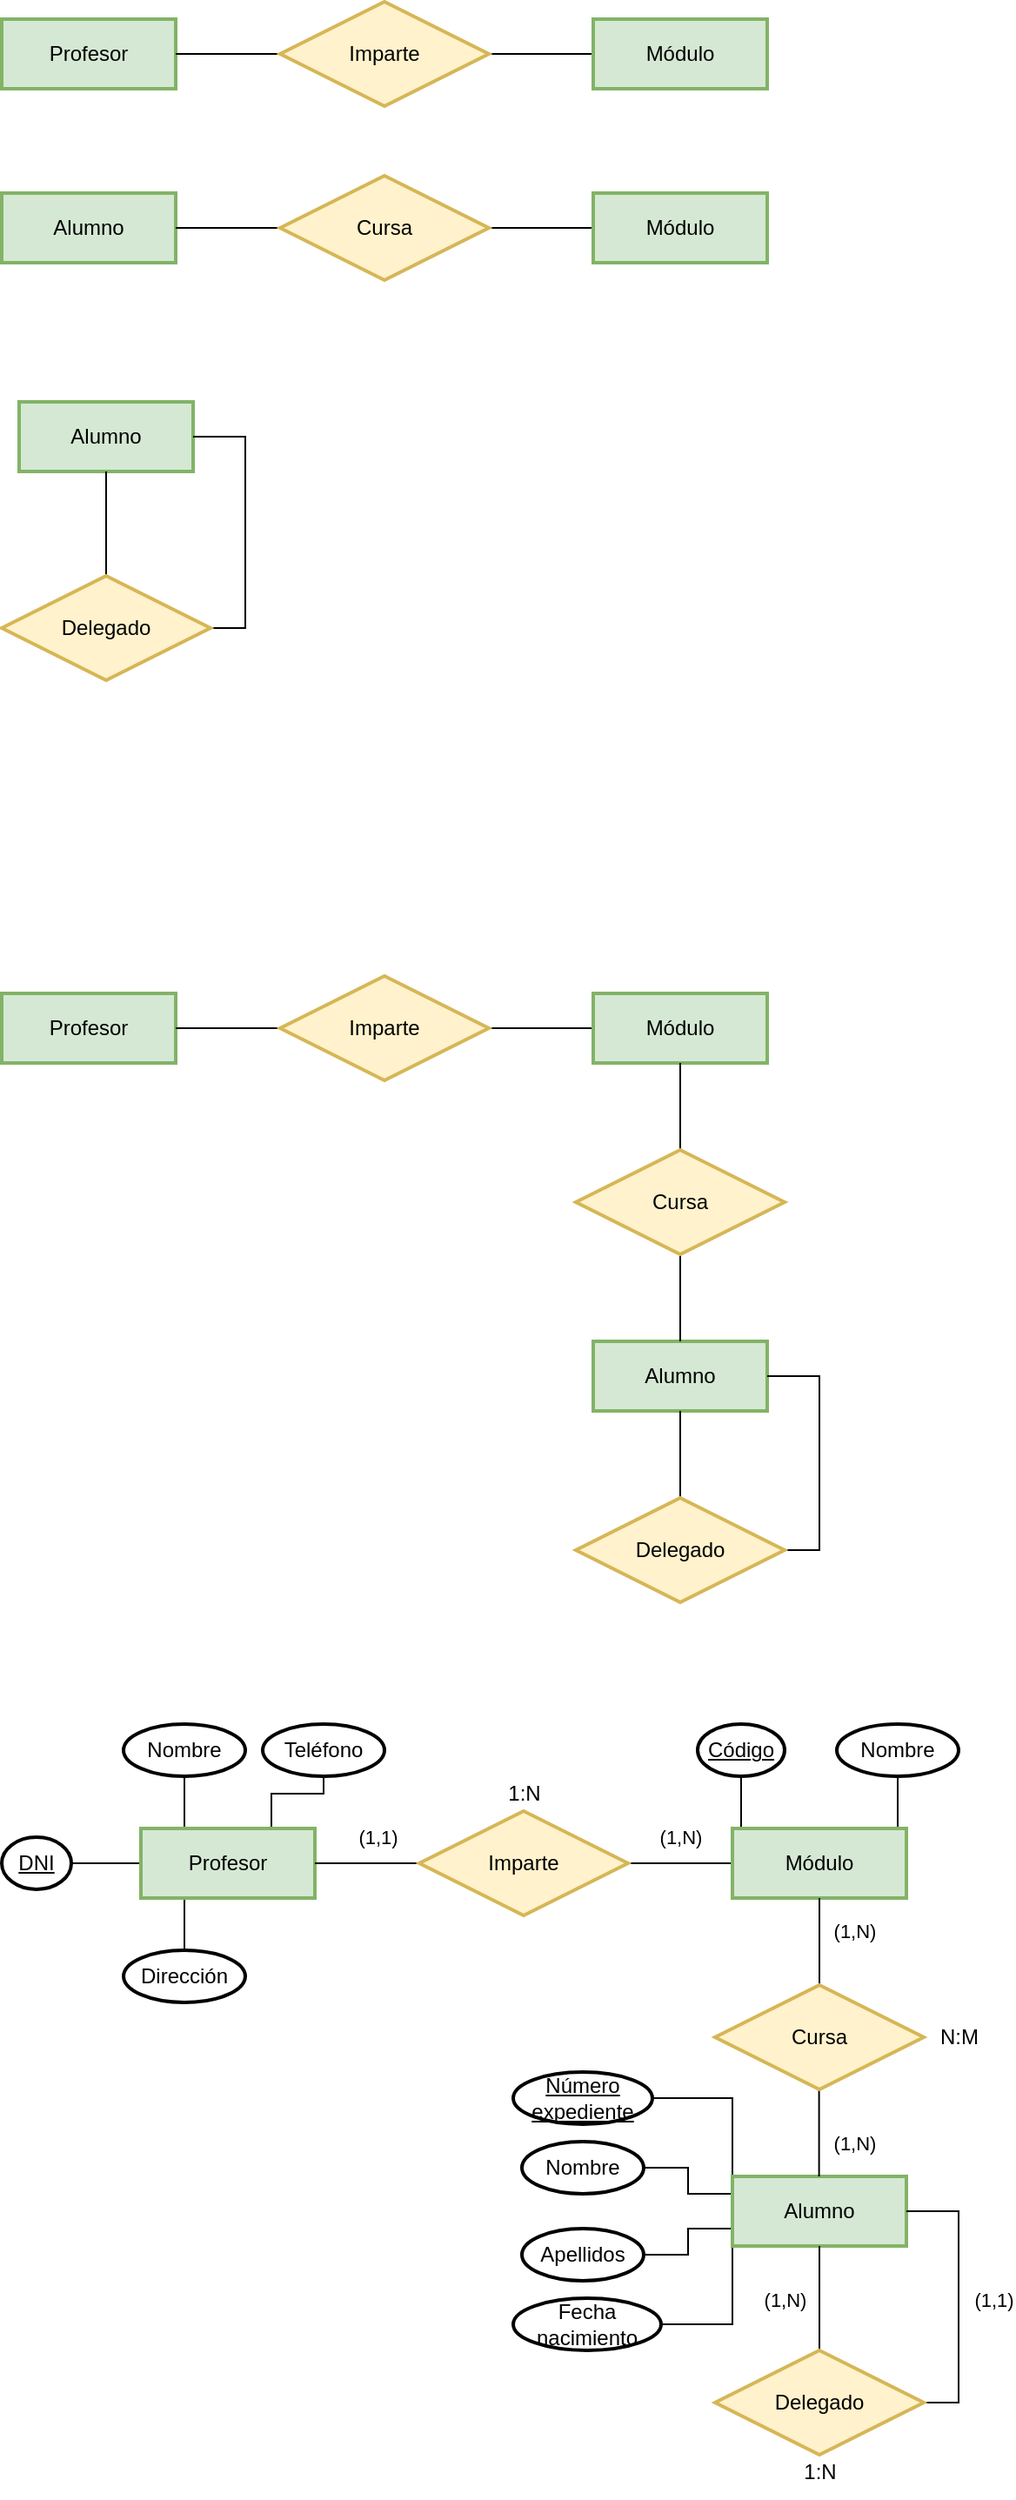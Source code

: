 <mxfile version="20.5.1" type="github">
  <diagram id="tM0-dyMrONOrK7J7YOER" name="Página-1">
    <mxGraphModel dx="2062" dy="1112" grid="1" gridSize="10" guides="1" tooltips="1" connect="1" arrows="1" fold="1" page="1" pageScale="1" pageWidth="827" pageHeight="1169" math="0" shadow="0">
      <root>
        <mxCell id="0" />
        <mxCell id="1" parent="0" />
        <mxCell id="P8O05z3z2lzqnPklBbj9-1" value="Profesor" style="whiteSpace=wrap;html=1;align=center;strokeWidth=2;fillColor=#d5e8d4;strokeColor=#82b366;" vertex="1" parent="1">
          <mxGeometry x="40" y="40" width="100" height="40" as="geometry" />
        </mxCell>
        <mxCell id="P8O05z3z2lzqnPklBbj9-4" style="edgeStyle=orthogonalEdgeStyle;rounded=0;orthogonalLoop=1;jettySize=auto;html=1;exitX=0;exitY=0.5;exitDx=0;exitDy=0;entryX=1;entryY=0.5;entryDx=0;entryDy=0;endArrow=none;endFill=0;" edge="1" parent="1" source="P8O05z3z2lzqnPklBbj9-2" target="P8O05z3z2lzqnPklBbj9-1">
          <mxGeometry relative="1" as="geometry" />
        </mxCell>
        <mxCell id="P8O05z3z2lzqnPklBbj9-5" style="edgeStyle=orthogonalEdgeStyle;rounded=0;orthogonalLoop=1;jettySize=auto;html=1;exitX=1;exitY=0.5;exitDx=0;exitDy=0;entryX=0;entryY=0.5;entryDx=0;entryDy=0;endArrow=none;endFill=0;" edge="1" parent="1" source="P8O05z3z2lzqnPklBbj9-2" target="P8O05z3z2lzqnPklBbj9-3">
          <mxGeometry relative="1" as="geometry" />
        </mxCell>
        <mxCell id="P8O05z3z2lzqnPklBbj9-2" value="Imparte" style="shape=rhombus;perimeter=rhombusPerimeter;whiteSpace=wrap;html=1;align=center;strokeWidth=2;fillColor=#fff2cc;strokeColor=#d6b656;" vertex="1" parent="1">
          <mxGeometry x="200" y="30" width="120" height="60" as="geometry" />
        </mxCell>
        <mxCell id="P8O05z3z2lzqnPklBbj9-3" value="Módulo" style="whiteSpace=wrap;html=1;align=center;strokeWidth=2;fillColor=#d5e8d4;strokeColor=#82b366;" vertex="1" parent="1">
          <mxGeometry x="380" y="40" width="100" height="40" as="geometry" />
        </mxCell>
        <mxCell id="P8O05z3z2lzqnPklBbj9-6" value="Alumno" style="whiteSpace=wrap;html=1;align=center;strokeWidth=2;fillColor=#d5e8d4;strokeColor=#82b366;" vertex="1" parent="1">
          <mxGeometry x="40" y="140" width="100" height="40" as="geometry" />
        </mxCell>
        <mxCell id="P8O05z3z2lzqnPklBbj9-7" style="edgeStyle=orthogonalEdgeStyle;rounded=0;orthogonalLoop=1;jettySize=auto;html=1;exitX=0;exitY=0.5;exitDx=0;exitDy=0;entryX=1;entryY=0.5;entryDx=0;entryDy=0;endArrow=none;endFill=0;" edge="1" parent="1" source="P8O05z3z2lzqnPklBbj9-9" target="P8O05z3z2lzqnPklBbj9-6">
          <mxGeometry relative="1" as="geometry" />
        </mxCell>
        <mxCell id="P8O05z3z2lzqnPklBbj9-8" style="edgeStyle=orthogonalEdgeStyle;rounded=0;orthogonalLoop=1;jettySize=auto;html=1;exitX=1;exitY=0.5;exitDx=0;exitDy=0;entryX=0;entryY=0.5;entryDx=0;entryDy=0;endArrow=none;endFill=0;" edge="1" parent="1" source="P8O05z3z2lzqnPklBbj9-9" target="P8O05z3z2lzqnPklBbj9-10">
          <mxGeometry relative="1" as="geometry" />
        </mxCell>
        <mxCell id="P8O05z3z2lzqnPklBbj9-9" value="Cursa" style="shape=rhombus;perimeter=rhombusPerimeter;whiteSpace=wrap;html=1;align=center;strokeWidth=2;fillColor=#fff2cc;strokeColor=#d6b656;" vertex="1" parent="1">
          <mxGeometry x="200" y="130" width="120" height="60" as="geometry" />
        </mxCell>
        <mxCell id="P8O05z3z2lzqnPklBbj9-10" value="Módulo" style="whiteSpace=wrap;html=1;align=center;strokeWidth=2;fillColor=#d5e8d4;strokeColor=#82b366;" vertex="1" parent="1">
          <mxGeometry x="380" y="140" width="100" height="40" as="geometry" />
        </mxCell>
        <mxCell id="P8O05z3z2lzqnPklBbj9-11" value="Alumno" style="whiteSpace=wrap;html=1;align=center;strokeWidth=2;fillColor=#d5e8d4;strokeColor=#82b366;" vertex="1" parent="1">
          <mxGeometry x="50" y="260" width="100" height="40" as="geometry" />
        </mxCell>
        <mxCell id="P8O05z3z2lzqnPklBbj9-13" style="edgeStyle=orthogonalEdgeStyle;rounded=0;orthogonalLoop=1;jettySize=auto;html=1;exitX=0.5;exitY=0;exitDx=0;exitDy=0;entryX=0.5;entryY=1;entryDx=0;entryDy=0;endArrow=none;endFill=0;" edge="1" parent="1" source="P8O05z3z2lzqnPklBbj9-12" target="P8O05z3z2lzqnPklBbj9-11">
          <mxGeometry relative="1" as="geometry" />
        </mxCell>
        <mxCell id="P8O05z3z2lzqnPklBbj9-14" style="edgeStyle=orthogonalEdgeStyle;rounded=0;orthogonalLoop=1;jettySize=auto;html=1;exitX=1;exitY=0.5;exitDx=0;exitDy=0;entryX=1;entryY=0.5;entryDx=0;entryDy=0;endArrow=none;endFill=0;" edge="1" parent="1" source="P8O05z3z2lzqnPklBbj9-12" target="P8O05z3z2lzqnPklBbj9-11">
          <mxGeometry relative="1" as="geometry" />
        </mxCell>
        <mxCell id="P8O05z3z2lzqnPklBbj9-12" value="Delegado" style="shape=rhombus;perimeter=rhombusPerimeter;whiteSpace=wrap;html=1;align=center;strokeWidth=2;fillColor=#fff2cc;strokeColor=#d6b656;" vertex="1" parent="1">
          <mxGeometry x="40" y="360" width="120" height="60" as="geometry" />
        </mxCell>
        <mxCell id="P8O05z3z2lzqnPklBbj9-15" value="Profesor" style="whiteSpace=wrap;html=1;align=center;strokeWidth=2;fillColor=#d5e8d4;strokeColor=#82b366;" vertex="1" parent="1">
          <mxGeometry x="40" y="600" width="100" height="40" as="geometry" />
        </mxCell>
        <mxCell id="P8O05z3z2lzqnPklBbj9-16" style="edgeStyle=orthogonalEdgeStyle;rounded=0;orthogonalLoop=1;jettySize=auto;html=1;exitX=0;exitY=0.5;exitDx=0;exitDy=0;entryX=1;entryY=0.5;entryDx=0;entryDy=0;endArrow=none;endFill=0;" edge="1" parent="1" source="P8O05z3z2lzqnPklBbj9-18" target="P8O05z3z2lzqnPklBbj9-15">
          <mxGeometry relative="1" as="geometry" />
        </mxCell>
        <mxCell id="P8O05z3z2lzqnPklBbj9-17" style="edgeStyle=orthogonalEdgeStyle;rounded=0;orthogonalLoop=1;jettySize=auto;html=1;exitX=1;exitY=0.5;exitDx=0;exitDy=0;entryX=0;entryY=0.5;entryDx=0;entryDy=0;endArrow=none;endFill=0;" edge="1" parent="1" source="P8O05z3z2lzqnPklBbj9-18" target="P8O05z3z2lzqnPklBbj9-19">
          <mxGeometry relative="1" as="geometry" />
        </mxCell>
        <mxCell id="P8O05z3z2lzqnPklBbj9-18" value="Imparte" style="shape=rhombus;perimeter=rhombusPerimeter;whiteSpace=wrap;html=1;align=center;strokeWidth=2;fillColor=#fff2cc;strokeColor=#d6b656;" vertex="1" parent="1">
          <mxGeometry x="200" y="590" width="120" height="60" as="geometry" />
        </mxCell>
        <mxCell id="P8O05z3z2lzqnPklBbj9-19" value="Módulo" style="whiteSpace=wrap;html=1;align=center;strokeWidth=2;fillColor=#d5e8d4;strokeColor=#82b366;" vertex="1" parent="1">
          <mxGeometry x="380" y="600" width="100" height="40" as="geometry" />
        </mxCell>
        <mxCell id="P8O05z3z2lzqnPklBbj9-20" value="Alumno" style="whiteSpace=wrap;html=1;align=center;strokeWidth=2;fillColor=#d5e8d4;strokeColor=#82b366;" vertex="1" parent="1">
          <mxGeometry x="380" y="800" width="100" height="40" as="geometry" />
        </mxCell>
        <mxCell id="P8O05z3z2lzqnPklBbj9-22" style="edgeStyle=orthogonalEdgeStyle;rounded=0;orthogonalLoop=1;jettySize=auto;html=1;exitX=0.5;exitY=0;exitDx=0;exitDy=0;entryX=0.5;entryY=1;entryDx=0;entryDy=0;endArrow=none;endFill=0;" edge="1" parent="1" source="P8O05z3z2lzqnPklBbj9-21" target="P8O05z3z2lzqnPklBbj9-19">
          <mxGeometry relative="1" as="geometry" />
        </mxCell>
        <mxCell id="P8O05z3z2lzqnPklBbj9-23" style="edgeStyle=orthogonalEdgeStyle;rounded=0;orthogonalLoop=1;jettySize=auto;html=1;exitX=0.5;exitY=1;exitDx=0;exitDy=0;entryX=0.5;entryY=0;entryDx=0;entryDy=0;endArrow=none;endFill=0;" edge="1" parent="1" source="P8O05z3z2lzqnPklBbj9-21" target="P8O05z3z2lzqnPklBbj9-20">
          <mxGeometry relative="1" as="geometry" />
        </mxCell>
        <mxCell id="P8O05z3z2lzqnPklBbj9-21" value="Cursa" style="shape=rhombus;perimeter=rhombusPerimeter;whiteSpace=wrap;html=1;align=center;strokeWidth=2;fillColor=#fff2cc;strokeColor=#d6b656;" vertex="1" parent="1">
          <mxGeometry x="370" y="690" width="120" height="60" as="geometry" />
        </mxCell>
        <mxCell id="P8O05z3z2lzqnPklBbj9-25" style="edgeStyle=orthogonalEdgeStyle;rounded=0;orthogonalLoop=1;jettySize=auto;html=1;exitX=0.5;exitY=0;exitDx=0;exitDy=0;entryX=0.5;entryY=1;entryDx=0;entryDy=0;endArrow=none;endFill=0;" edge="1" parent="1" source="P8O05z3z2lzqnPklBbj9-24" target="P8O05z3z2lzqnPklBbj9-20">
          <mxGeometry relative="1" as="geometry" />
        </mxCell>
        <mxCell id="P8O05z3z2lzqnPklBbj9-26" style="edgeStyle=orthogonalEdgeStyle;rounded=0;orthogonalLoop=1;jettySize=auto;html=1;exitX=1;exitY=0.5;exitDx=0;exitDy=0;entryX=1;entryY=0.5;entryDx=0;entryDy=0;endArrow=none;endFill=0;" edge="1" parent="1" source="P8O05z3z2lzqnPklBbj9-24" target="P8O05z3z2lzqnPklBbj9-20">
          <mxGeometry relative="1" as="geometry" />
        </mxCell>
        <mxCell id="P8O05z3z2lzqnPklBbj9-24" value="Delegado" style="shape=rhombus;perimeter=rhombusPerimeter;whiteSpace=wrap;html=1;align=center;strokeWidth=2;fillColor=#fff2cc;strokeColor=#d6b656;" vertex="1" parent="1">
          <mxGeometry x="370" y="890" width="120" height="60" as="geometry" />
        </mxCell>
        <mxCell id="P8O05z3z2lzqnPklBbj9-43" style="edgeStyle=orthogonalEdgeStyle;rounded=0;orthogonalLoop=1;jettySize=auto;html=1;exitX=0;exitY=0.5;exitDx=0;exitDy=0;entryX=1;entryY=0.5;entryDx=0;entryDy=0;endArrow=none;endFill=0;" edge="1" parent="1" source="P8O05z3z2lzqnPklBbj9-27" target="P8O05z3z2lzqnPklBbj9-39">
          <mxGeometry relative="1" as="geometry" />
        </mxCell>
        <mxCell id="P8O05z3z2lzqnPklBbj9-44" style="edgeStyle=orthogonalEdgeStyle;rounded=0;orthogonalLoop=1;jettySize=auto;html=1;exitX=0.25;exitY=0;exitDx=0;exitDy=0;entryX=0.5;entryY=1;entryDx=0;entryDy=0;endArrow=none;endFill=0;" edge="1" parent="1" source="P8O05z3z2lzqnPklBbj9-27" target="P8O05z3z2lzqnPklBbj9-41">
          <mxGeometry relative="1" as="geometry" />
        </mxCell>
        <mxCell id="P8O05z3z2lzqnPklBbj9-45" style="edgeStyle=orthogonalEdgeStyle;rounded=0;orthogonalLoop=1;jettySize=auto;html=1;exitX=0.25;exitY=1;exitDx=0;exitDy=0;entryX=0.5;entryY=0;entryDx=0;entryDy=0;endArrow=none;endFill=0;" edge="1" parent="1" source="P8O05z3z2lzqnPklBbj9-27" target="P8O05z3z2lzqnPklBbj9-40">
          <mxGeometry relative="1" as="geometry" />
        </mxCell>
        <mxCell id="P8O05z3z2lzqnPklBbj9-46" style="edgeStyle=orthogonalEdgeStyle;rounded=0;orthogonalLoop=1;jettySize=auto;html=1;exitX=0.75;exitY=0;exitDx=0;exitDy=0;entryX=0.5;entryY=1;entryDx=0;entryDy=0;endArrow=none;endFill=0;" edge="1" parent="1" source="P8O05z3z2lzqnPklBbj9-27" target="P8O05z3z2lzqnPklBbj9-42">
          <mxGeometry relative="1" as="geometry" />
        </mxCell>
        <mxCell id="P8O05z3z2lzqnPklBbj9-27" value="Profesor" style="whiteSpace=wrap;html=1;align=center;strokeWidth=2;fillColor=#d5e8d4;strokeColor=#82b366;" vertex="1" parent="1">
          <mxGeometry x="120" y="1080" width="100" height="40" as="geometry" />
        </mxCell>
        <mxCell id="P8O05z3z2lzqnPklBbj9-28" style="edgeStyle=orthogonalEdgeStyle;rounded=0;orthogonalLoop=1;jettySize=auto;html=1;exitX=0;exitY=0.5;exitDx=0;exitDy=0;entryX=1;entryY=0.5;entryDx=0;entryDy=0;endArrow=none;endFill=0;" edge="1" parent="1" source="P8O05z3z2lzqnPklBbj9-30" target="P8O05z3z2lzqnPklBbj9-27">
          <mxGeometry relative="1" as="geometry" />
        </mxCell>
        <mxCell id="P8O05z3z2lzqnPklBbj9-52" value="(1,1)" style="edgeLabel;html=1;align=center;verticalAlign=middle;resizable=0;points=[];" vertex="1" connectable="0" parent="P8O05z3z2lzqnPklBbj9-28">
          <mxGeometry x="-0.198" relative="1" as="geometry">
            <mxPoint y="-15" as="offset" />
          </mxGeometry>
        </mxCell>
        <mxCell id="P8O05z3z2lzqnPklBbj9-29" style="edgeStyle=orthogonalEdgeStyle;rounded=0;orthogonalLoop=1;jettySize=auto;html=1;exitX=1;exitY=0.5;exitDx=0;exitDy=0;entryX=0;entryY=0.5;entryDx=0;entryDy=0;endArrow=none;endFill=0;" edge="1" parent="1" source="P8O05z3z2lzqnPklBbj9-30" target="P8O05z3z2lzqnPklBbj9-31">
          <mxGeometry relative="1" as="geometry">
            <Array as="points">
              <mxPoint x="440" y="1100" />
              <mxPoint x="440" y="1100" />
            </Array>
          </mxGeometry>
        </mxCell>
        <mxCell id="P8O05z3z2lzqnPklBbj9-51" value="(1,N)" style="edgeLabel;html=1;align=center;verticalAlign=middle;resizable=0;points=[];" vertex="1" connectable="0" parent="P8O05z3z2lzqnPklBbj9-29">
          <mxGeometry x="0.267" y="-1" relative="1" as="geometry">
            <mxPoint x="-8" y="-16" as="offset" />
          </mxGeometry>
        </mxCell>
        <mxCell id="P8O05z3z2lzqnPklBbj9-30" value="Imparte" style="shape=rhombus;perimeter=rhombusPerimeter;whiteSpace=wrap;html=1;align=center;strokeWidth=2;fillColor=#fff2cc;strokeColor=#d6b656;" vertex="1" parent="1">
          <mxGeometry x="280" y="1070" width="120" height="60" as="geometry" />
        </mxCell>
        <mxCell id="P8O05z3z2lzqnPklBbj9-49" style="edgeStyle=orthogonalEdgeStyle;rounded=0;orthogonalLoop=1;jettySize=auto;html=1;exitX=0.25;exitY=0;exitDx=0;exitDy=0;entryX=0.5;entryY=1;entryDx=0;entryDy=0;endArrow=none;endFill=0;" edge="1" parent="1" source="P8O05z3z2lzqnPklBbj9-31" target="P8O05z3z2lzqnPklBbj9-47">
          <mxGeometry relative="1" as="geometry" />
        </mxCell>
        <mxCell id="P8O05z3z2lzqnPklBbj9-50" style="edgeStyle=orthogonalEdgeStyle;rounded=0;orthogonalLoop=1;jettySize=auto;html=1;exitX=0.75;exitY=0;exitDx=0;exitDy=0;entryX=0.5;entryY=1;entryDx=0;entryDy=0;endArrow=none;endFill=0;" edge="1" parent="1" source="P8O05z3z2lzqnPklBbj9-31" target="P8O05z3z2lzqnPklBbj9-48">
          <mxGeometry relative="1" as="geometry" />
        </mxCell>
        <mxCell id="P8O05z3z2lzqnPklBbj9-31" value="Módulo" style="whiteSpace=wrap;html=1;align=center;strokeWidth=2;fillColor=#d5e8d4;strokeColor=#82b366;" vertex="1" parent="1">
          <mxGeometry x="460" y="1080" width="100" height="40" as="geometry" />
        </mxCell>
        <mxCell id="P8O05z3z2lzqnPklBbj9-64" style="edgeStyle=orthogonalEdgeStyle;rounded=0;orthogonalLoop=1;jettySize=auto;html=1;exitX=0;exitY=1;exitDx=0;exitDy=0;entryX=1;entryY=0.5;entryDx=0;entryDy=0;endArrow=none;endFill=0;" edge="1" parent="1" source="P8O05z3z2lzqnPklBbj9-32" target="P8O05z3z2lzqnPklBbj9-63">
          <mxGeometry relative="1" as="geometry" />
        </mxCell>
        <mxCell id="P8O05z3z2lzqnPklBbj9-65" style="edgeStyle=orthogonalEdgeStyle;rounded=0;orthogonalLoop=1;jettySize=auto;html=1;exitX=0;exitY=0.75;exitDx=0;exitDy=0;entryX=1;entryY=0.5;entryDx=0;entryDy=0;endArrow=none;endFill=0;" edge="1" parent="1" source="P8O05z3z2lzqnPklBbj9-32" target="P8O05z3z2lzqnPklBbj9-62">
          <mxGeometry relative="1" as="geometry" />
        </mxCell>
        <mxCell id="P8O05z3z2lzqnPklBbj9-66" style="edgeStyle=orthogonalEdgeStyle;rounded=0;orthogonalLoop=1;jettySize=auto;html=1;exitX=0;exitY=0.25;exitDx=0;exitDy=0;entryX=1;entryY=0.5;entryDx=0;entryDy=0;endArrow=none;endFill=0;" edge="1" parent="1" source="P8O05z3z2lzqnPklBbj9-32" target="P8O05z3z2lzqnPklBbj9-61">
          <mxGeometry relative="1" as="geometry" />
        </mxCell>
        <mxCell id="P8O05z3z2lzqnPklBbj9-67" style="edgeStyle=orthogonalEdgeStyle;rounded=0;orthogonalLoop=1;jettySize=auto;html=1;exitX=0;exitY=0;exitDx=0;exitDy=0;entryX=1;entryY=0.5;entryDx=0;entryDy=0;endArrow=none;endFill=0;" edge="1" parent="1" source="P8O05z3z2lzqnPklBbj9-32" target="P8O05z3z2lzqnPklBbj9-56">
          <mxGeometry relative="1" as="geometry" />
        </mxCell>
        <mxCell id="P8O05z3z2lzqnPklBbj9-32" value="Alumno" style="whiteSpace=wrap;html=1;align=center;strokeWidth=2;fillColor=#d5e8d4;strokeColor=#82b366;" vertex="1" parent="1">
          <mxGeometry x="460" y="1280" width="100" height="40" as="geometry" />
        </mxCell>
        <mxCell id="P8O05z3z2lzqnPklBbj9-33" style="edgeStyle=orthogonalEdgeStyle;rounded=0;orthogonalLoop=1;jettySize=auto;html=1;exitX=0.5;exitY=0;exitDx=0;exitDy=0;entryX=0.5;entryY=1;entryDx=0;entryDy=0;endArrow=none;endFill=0;" edge="1" parent="1" source="P8O05z3z2lzqnPklBbj9-35" target="P8O05z3z2lzqnPklBbj9-31">
          <mxGeometry relative="1" as="geometry" />
        </mxCell>
        <mxCell id="P8O05z3z2lzqnPklBbj9-55" value="(1,N)" style="edgeLabel;html=1;align=center;verticalAlign=middle;resizable=0;points=[];" vertex="1" connectable="0" parent="P8O05z3z2lzqnPklBbj9-33">
          <mxGeometry x="0.256" y="-1" relative="1" as="geometry">
            <mxPoint x="19" as="offset" />
          </mxGeometry>
        </mxCell>
        <mxCell id="P8O05z3z2lzqnPklBbj9-34" style="edgeStyle=orthogonalEdgeStyle;rounded=0;orthogonalLoop=1;jettySize=auto;html=1;exitX=0.5;exitY=1;exitDx=0;exitDy=0;entryX=0.5;entryY=0;entryDx=0;entryDy=0;endArrow=none;endFill=0;" edge="1" parent="1">
          <mxGeometry relative="1" as="geometry">
            <mxPoint x="509.8" y="1230" as="sourcePoint" />
            <mxPoint x="509.8" y="1280" as="targetPoint" />
            <Array as="points">
              <mxPoint x="509.8" y="1260" />
              <mxPoint x="509.8" y="1260" />
            </Array>
          </mxGeometry>
        </mxCell>
        <mxCell id="P8O05z3z2lzqnPklBbj9-54" value="(1,N)" style="edgeLabel;html=1;align=center;verticalAlign=middle;resizable=0;points=[];" vertex="1" connectable="0" parent="P8O05z3z2lzqnPklBbj9-34">
          <mxGeometry x="0.224" relative="1" as="geometry">
            <mxPoint x="20" as="offset" />
          </mxGeometry>
        </mxCell>
        <mxCell id="P8O05z3z2lzqnPklBbj9-35" value="Cursa" style="shape=rhombus;perimeter=rhombusPerimeter;whiteSpace=wrap;html=1;align=center;strokeWidth=2;fillColor=#fff2cc;strokeColor=#d6b656;" vertex="1" parent="1">
          <mxGeometry x="450" y="1170" width="120" height="60" as="geometry" />
        </mxCell>
        <mxCell id="P8O05z3z2lzqnPklBbj9-36" style="edgeStyle=orthogonalEdgeStyle;rounded=0;orthogonalLoop=1;jettySize=auto;html=1;exitX=0.5;exitY=0;exitDx=0;exitDy=0;entryX=0.5;entryY=1;entryDx=0;entryDy=0;endArrow=none;endFill=0;" edge="1" parent="1" source="P8O05z3z2lzqnPklBbj9-38" target="P8O05z3z2lzqnPklBbj9-32">
          <mxGeometry relative="1" as="geometry">
            <Array as="points">
              <mxPoint x="510" y="1350" />
              <mxPoint x="510" y="1350" />
            </Array>
          </mxGeometry>
        </mxCell>
        <mxCell id="P8O05z3z2lzqnPklBbj9-58" value="(1,N)" style="edgeLabel;html=1;align=center;verticalAlign=middle;resizable=0;points=[];" vertex="1" connectable="0" parent="P8O05z3z2lzqnPklBbj9-36">
          <mxGeometry x="-0.18" relative="1" as="geometry">
            <mxPoint x="-20" y="-5" as="offset" />
          </mxGeometry>
        </mxCell>
        <mxCell id="P8O05z3z2lzqnPklBbj9-37" style="edgeStyle=orthogonalEdgeStyle;rounded=0;orthogonalLoop=1;jettySize=auto;html=1;exitX=1;exitY=0.5;exitDx=0;exitDy=0;entryX=1;entryY=0.5;entryDx=0;entryDy=0;endArrow=none;endFill=0;" edge="1" parent="1" source="P8O05z3z2lzqnPklBbj9-38" target="P8O05z3z2lzqnPklBbj9-32">
          <mxGeometry relative="1" as="geometry" />
        </mxCell>
        <mxCell id="P8O05z3z2lzqnPklBbj9-59" value="(1,1)" style="edgeLabel;html=1;align=center;verticalAlign=middle;resizable=0;points=[];" vertex="1" connectable="0" parent="P8O05z3z2lzqnPklBbj9-37">
          <mxGeometry x="-0.142" relative="1" as="geometry">
            <mxPoint x="20" y="-11" as="offset" />
          </mxGeometry>
        </mxCell>
        <mxCell id="P8O05z3z2lzqnPklBbj9-38" value="Delegado" style="shape=rhombus;perimeter=rhombusPerimeter;whiteSpace=wrap;html=1;align=center;strokeWidth=2;fillColor=#fff2cc;strokeColor=#d6b656;" vertex="1" parent="1">
          <mxGeometry x="450" y="1380" width="120" height="60" as="geometry" />
        </mxCell>
        <mxCell id="P8O05z3z2lzqnPklBbj9-39" value="DNI" style="ellipse;whiteSpace=wrap;html=1;align=center;fontStyle=4;strokeWidth=2;" vertex="1" parent="1">
          <mxGeometry x="40" y="1085" width="40" height="30" as="geometry" />
        </mxCell>
        <mxCell id="P8O05z3z2lzqnPklBbj9-40" value="Dirección" style="ellipse;whiteSpace=wrap;html=1;align=center;strokeWidth=2;" vertex="1" parent="1">
          <mxGeometry x="110" y="1150" width="70" height="30" as="geometry" />
        </mxCell>
        <mxCell id="P8O05z3z2lzqnPklBbj9-41" value="Nombre" style="ellipse;whiteSpace=wrap;html=1;align=center;strokeWidth=2;" vertex="1" parent="1">
          <mxGeometry x="110" y="1020" width="70" height="30" as="geometry" />
        </mxCell>
        <mxCell id="P8O05z3z2lzqnPklBbj9-42" value="Teléfono" style="ellipse;whiteSpace=wrap;html=1;align=center;strokeWidth=2;" vertex="1" parent="1">
          <mxGeometry x="190" y="1020" width="70" height="30" as="geometry" />
        </mxCell>
        <mxCell id="P8O05z3z2lzqnPklBbj9-47" value="Código" style="ellipse;whiteSpace=wrap;html=1;align=center;fontStyle=4;strokeWidth=2;" vertex="1" parent="1">
          <mxGeometry x="440" y="1020" width="50" height="30" as="geometry" />
        </mxCell>
        <mxCell id="P8O05z3z2lzqnPklBbj9-48" value="Nombre" style="ellipse;whiteSpace=wrap;html=1;align=center;strokeWidth=2;" vertex="1" parent="1">
          <mxGeometry x="520" y="1020" width="70" height="30" as="geometry" />
        </mxCell>
        <mxCell id="P8O05z3z2lzqnPklBbj9-53" value="1:N" style="text;html=1;align=center;verticalAlign=middle;resizable=0;points=[];autosize=1;strokeColor=none;fillColor=none;" vertex="1" parent="1">
          <mxGeometry x="320" y="1045" width="40" height="30" as="geometry" />
        </mxCell>
        <mxCell id="P8O05z3z2lzqnPklBbj9-56" value="Número expediente" style="ellipse;whiteSpace=wrap;html=1;align=center;fontStyle=4;strokeWidth=2;" vertex="1" parent="1">
          <mxGeometry x="334" y="1220" width="80" height="30" as="geometry" />
        </mxCell>
        <mxCell id="P8O05z3z2lzqnPklBbj9-57" value="N:M" style="text;html=1;align=center;verticalAlign=middle;resizable=0;points=[];autosize=1;strokeColor=none;fillColor=none;" vertex="1" parent="1">
          <mxGeometry x="570" y="1185" width="40" height="30" as="geometry" />
        </mxCell>
        <mxCell id="P8O05z3z2lzqnPklBbj9-60" value="1:N" style="text;html=1;align=center;verticalAlign=middle;resizable=0;points=[];autosize=1;strokeColor=none;fillColor=none;" vertex="1" parent="1">
          <mxGeometry x="490" y="1435" width="40" height="30" as="geometry" />
        </mxCell>
        <mxCell id="P8O05z3z2lzqnPklBbj9-61" value="Nombre" style="ellipse;whiteSpace=wrap;html=1;align=center;strokeWidth=2;" vertex="1" parent="1">
          <mxGeometry x="339" y="1260" width="70" height="30" as="geometry" />
        </mxCell>
        <mxCell id="P8O05z3z2lzqnPklBbj9-62" value="Apellidos" style="ellipse;whiteSpace=wrap;html=1;align=center;strokeWidth=2;" vertex="1" parent="1">
          <mxGeometry x="339" y="1310" width="70" height="30" as="geometry" />
        </mxCell>
        <mxCell id="P8O05z3z2lzqnPklBbj9-63" value="Fecha nacimiento" style="ellipse;whiteSpace=wrap;html=1;align=center;strokeWidth=2;" vertex="1" parent="1">
          <mxGeometry x="334" y="1350" width="85" height="30" as="geometry" />
        </mxCell>
      </root>
    </mxGraphModel>
  </diagram>
</mxfile>
